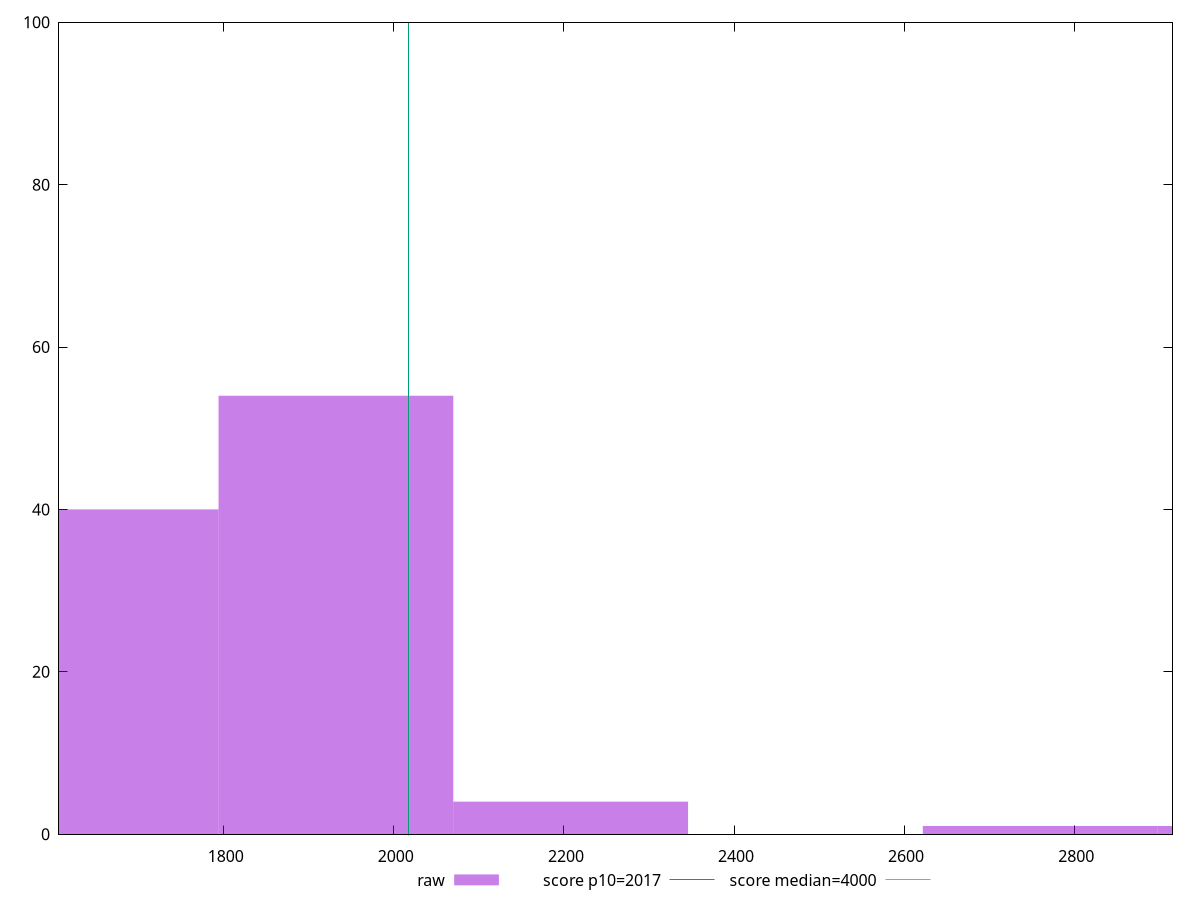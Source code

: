 reset

$raw <<EOF
2759.983971460112 1
3035.982368606123 1
2207.9871771680896 4
1931.9887800220783 54
1655.990382876067 40
EOF

set key outside below
set boxwidth 275.9983971460112
set xrange [1606.404000000001:2915.527999999997]
set yrange [0:100]
set trange [0:100]
set style fill transparent solid 0.5 noborder

set parametric
set terminal svg size 640, 490 enhanced background rgb 'white'
set output "report_00026_2021-02-22T21:38:55.199Z/mainthread-work-breakdown/samples/pages/raw/histogram.svg"

plot $raw title "raw" with boxes, \
     2017,t title "score p10=2017", \
     4000,t title "score median=4000"

reset
